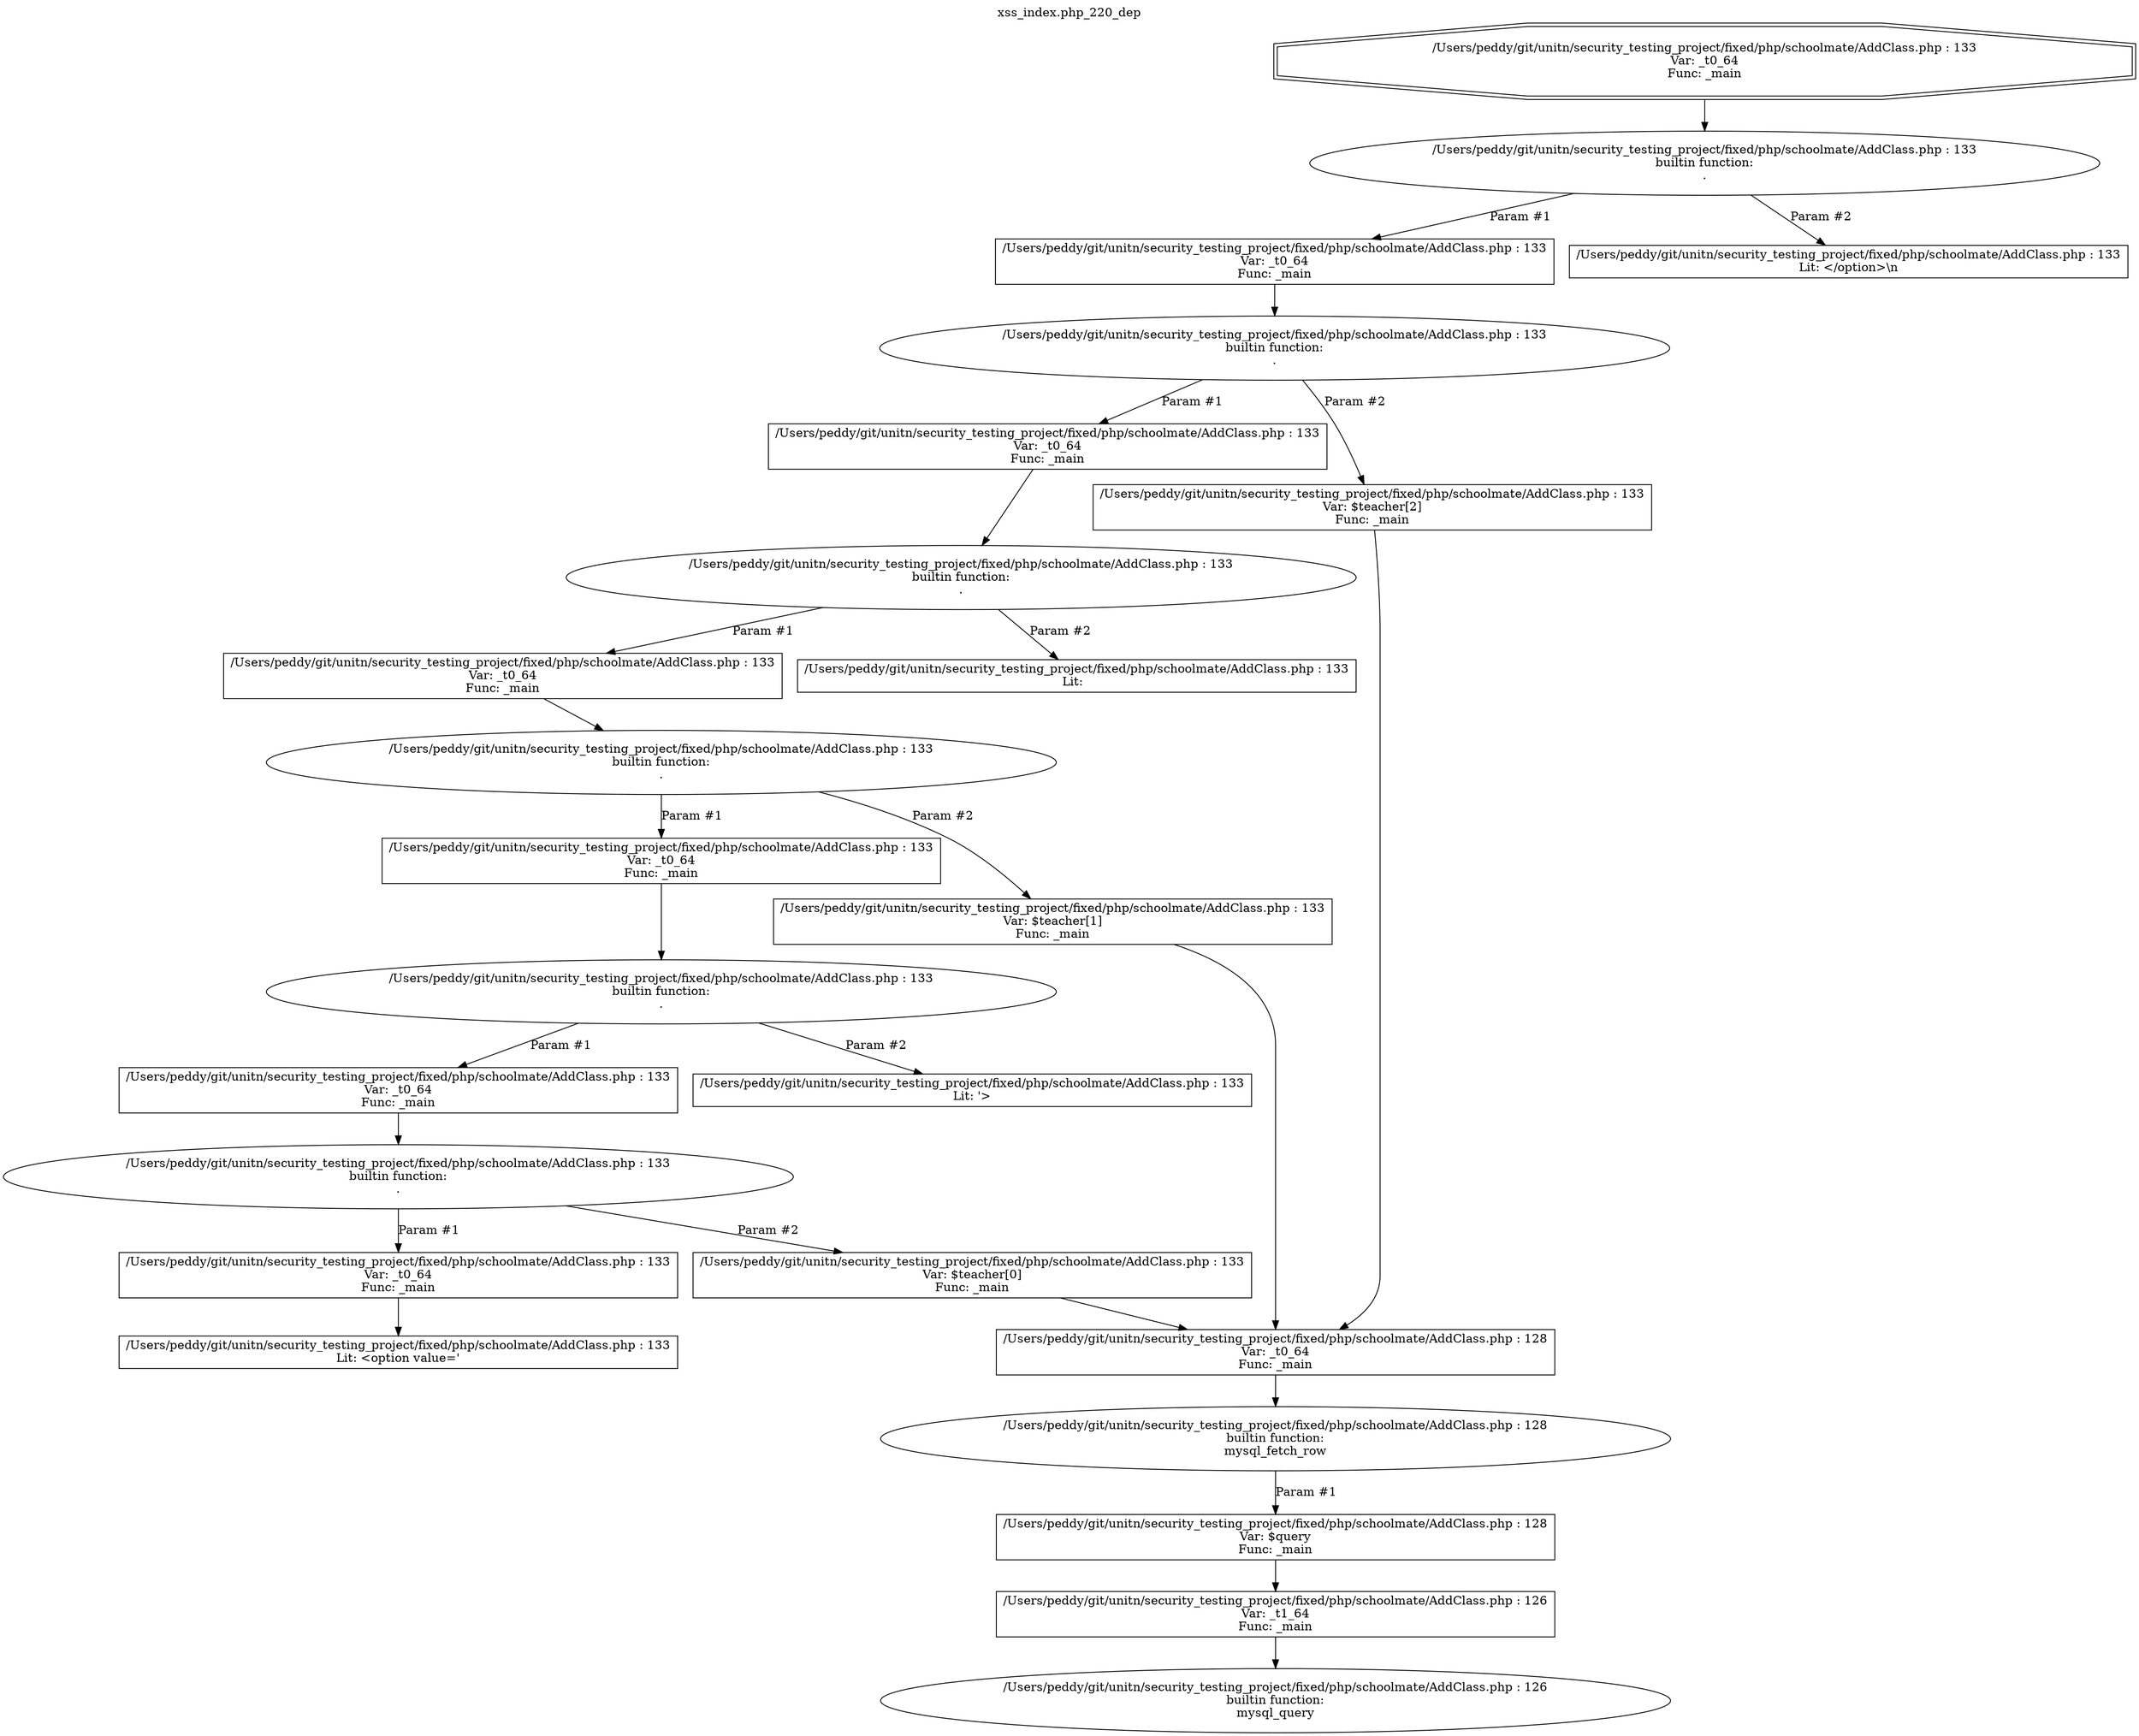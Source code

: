 digraph cfg {
  label="xss_index.php_220_dep";
  labelloc=t;
  n1 [shape=doubleoctagon, label="/Users/peddy/git/unitn/security_testing_project/fixed/php/schoolmate/AddClass.php : 133\nVar: _t0_64\nFunc: _main\n"];
  n2 [shape=ellipse, label="/Users/peddy/git/unitn/security_testing_project/fixed/php/schoolmate/AddClass.php : 133\nbuiltin function:\n.\n"];
  n3 [shape=box, label="/Users/peddy/git/unitn/security_testing_project/fixed/php/schoolmate/AddClass.php : 133\nVar: _t0_64\nFunc: _main\n"];
  n4 [shape=ellipse, label="/Users/peddy/git/unitn/security_testing_project/fixed/php/schoolmate/AddClass.php : 133\nbuiltin function:\n.\n"];
  n5 [shape=box, label="/Users/peddy/git/unitn/security_testing_project/fixed/php/schoolmate/AddClass.php : 133\nVar: _t0_64\nFunc: _main\n"];
  n6 [shape=ellipse, label="/Users/peddy/git/unitn/security_testing_project/fixed/php/schoolmate/AddClass.php : 133\nbuiltin function:\n.\n"];
  n7 [shape=box, label="/Users/peddy/git/unitn/security_testing_project/fixed/php/schoolmate/AddClass.php : 133\nVar: _t0_64\nFunc: _main\n"];
  n8 [shape=ellipse, label="/Users/peddy/git/unitn/security_testing_project/fixed/php/schoolmate/AddClass.php : 133\nbuiltin function:\n.\n"];
  n9 [shape=box, label="/Users/peddy/git/unitn/security_testing_project/fixed/php/schoolmate/AddClass.php : 133\nVar: _t0_64\nFunc: _main\n"];
  n10 [shape=ellipse, label="/Users/peddy/git/unitn/security_testing_project/fixed/php/schoolmate/AddClass.php : 133\nbuiltin function:\n.\n"];
  n11 [shape=box, label="/Users/peddy/git/unitn/security_testing_project/fixed/php/schoolmate/AddClass.php : 133\nVar: _t0_64\nFunc: _main\n"];
  n12 [shape=ellipse, label="/Users/peddy/git/unitn/security_testing_project/fixed/php/schoolmate/AddClass.php : 133\nbuiltin function:\n.\n"];
  n13 [shape=box, label="/Users/peddy/git/unitn/security_testing_project/fixed/php/schoolmate/AddClass.php : 133\nVar: _t0_64\nFunc: _main\n"];
  n14 [shape=box, label="/Users/peddy/git/unitn/security_testing_project/fixed/php/schoolmate/AddClass.php : 133\nLit: <option value='\n"];
  n15 [shape=box, label="/Users/peddy/git/unitn/security_testing_project/fixed/php/schoolmate/AddClass.php : 133\nVar: $teacher[0]\nFunc: _main\n"];
  n16 [shape=box, label="/Users/peddy/git/unitn/security_testing_project/fixed/php/schoolmate/AddClass.php : 128\nVar: _t0_64\nFunc: _main\n"];
  n17 [shape=ellipse, label="/Users/peddy/git/unitn/security_testing_project/fixed/php/schoolmate/AddClass.php : 128\nbuiltin function:\nmysql_fetch_row\n"];
  n18 [shape=box, label="/Users/peddy/git/unitn/security_testing_project/fixed/php/schoolmate/AddClass.php : 128\nVar: $query\nFunc: _main\n"];
  n19 [shape=box, label="/Users/peddy/git/unitn/security_testing_project/fixed/php/schoolmate/AddClass.php : 126\nVar: _t1_64\nFunc: _main\n"];
  n20 [shape=ellipse, label="/Users/peddy/git/unitn/security_testing_project/fixed/php/schoolmate/AddClass.php : 126\nbuiltin function:\nmysql_query\n"];
  n21 [shape=box, label="/Users/peddy/git/unitn/security_testing_project/fixed/php/schoolmate/AddClass.php : 133\nLit: '>\n"];
  n22 [shape=box, label="/Users/peddy/git/unitn/security_testing_project/fixed/php/schoolmate/AddClass.php : 133\nVar: $teacher[1]\nFunc: _main\n"];
  n23 [shape=box, label="/Users/peddy/git/unitn/security_testing_project/fixed/php/schoolmate/AddClass.php : 133\nLit:  \n"];
  n24 [shape=box, label="/Users/peddy/git/unitn/security_testing_project/fixed/php/schoolmate/AddClass.php : 133\nVar: $teacher[2]\nFunc: _main\n"];
  n25 [shape=box, label="/Users/peddy/git/unitn/security_testing_project/fixed/php/schoolmate/AddClass.php : 133\nLit: </option>\\n\n"];
  n1 -> n2;
  n3 -> n4;
  n5 -> n6;
  n7 -> n8;
  n9 -> n10;
  n11 -> n12;
  n13 -> n14;
  n12 -> n13[label="Param #1"];
  n12 -> n15[label="Param #2"];
  n16 -> n17;
  n19 -> n20;
  n18 -> n19;
  n17 -> n18[label="Param #1"];
  n15 -> n16;
  n10 -> n11[label="Param #1"];
  n10 -> n21[label="Param #2"];
  n8 -> n9[label="Param #1"];
  n8 -> n22[label="Param #2"];
  n22 -> n16;
  n6 -> n7[label="Param #1"];
  n6 -> n23[label="Param #2"];
  n4 -> n5[label="Param #1"];
  n4 -> n24[label="Param #2"];
  n24 -> n16;
  n2 -> n3[label="Param #1"];
  n2 -> n25[label="Param #2"];
}
